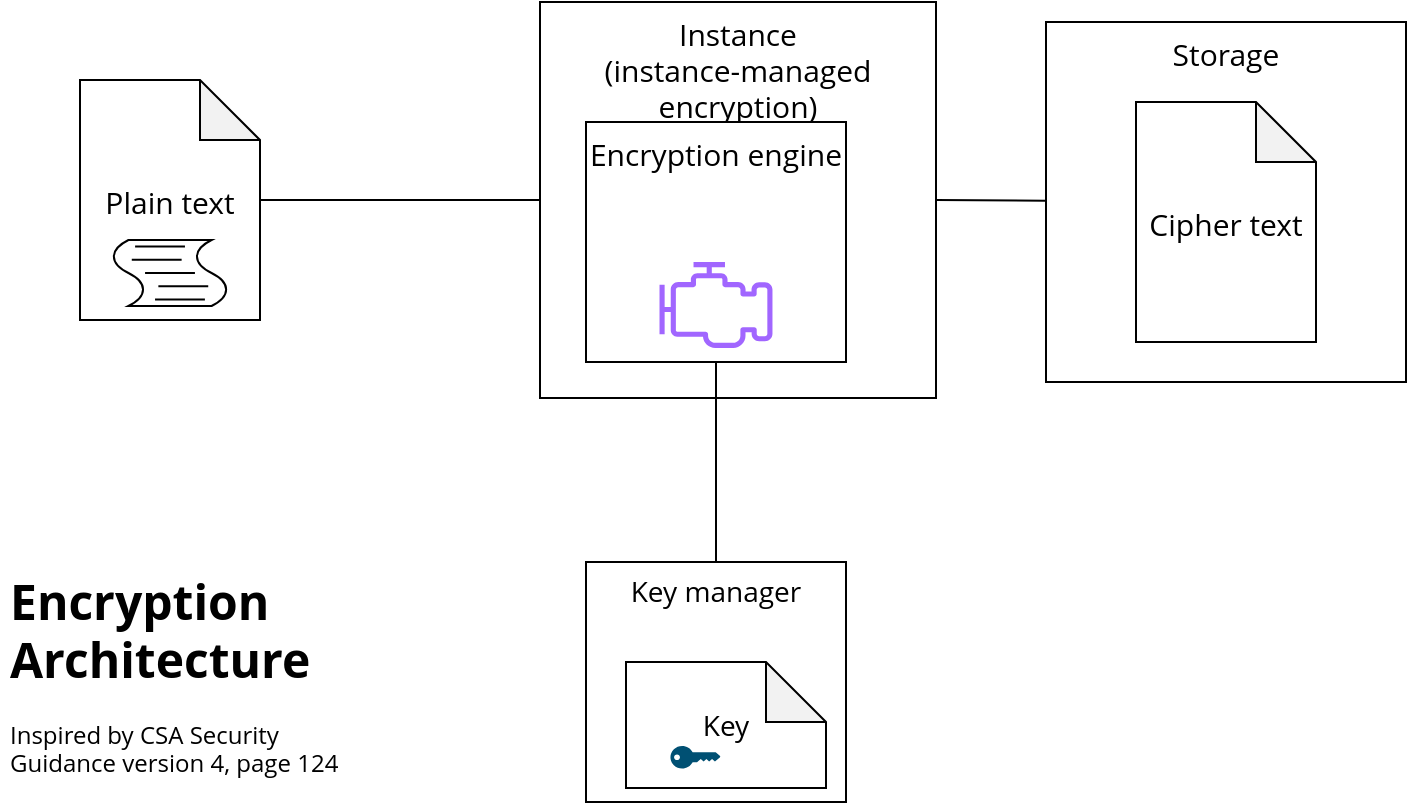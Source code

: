 <mxfile>
    <diagram id="ryEz-RieR4D8YPyF0-60" name="Page-1">
        <mxGraphModel dx="1720" dy="-342" grid="1" gridSize="10" guides="1" tooltips="1" connect="1" arrows="1" fold="1" page="1" pageScale="1" pageWidth="827" pageHeight="1169" math="0" shadow="0">
            <root>
                <mxCell id="0"/>
                <mxCell id="1" parent="0"/>
                <mxCell id="45" style="edgeStyle=none;html=1;exitX=1;exitY=0.5;exitDx=0;exitDy=0;endArrow=none;endFill=0;fontFamily=open sans;fontSource=https%3A%2F%2Ffonts.googleapis.com%2Fcss%3Ffamily%3Dopen%2Bsans;fontSize=15;fontStyle=0" parent="1" source="28" target="46" edge="1">
                    <mxGeometry relative="1" as="geometry">
                        <mxPoint x="538" y="1710" as="targetPoint"/>
                    </mxGeometry>
                </mxCell>
                <mxCell id="28" value="Instance&lt;br style=&quot;font-size: 15px;&quot;&gt;(instance-managed encryption)" style="whiteSpace=wrap;html=1;aspect=fixed;verticalAlign=top;fontFamily=open sans;fontSource=https%3A%2F%2Ffonts.googleapis.com%2Fcss%3Ffamily%3Dopen%2Bsans;fontSize=15;fontStyle=0" parent="1" vertex="1">
                    <mxGeometry x="290" y="1400" width="198" height="198" as="geometry"/>
                </mxCell>
                <mxCell id="25" value="" style="group;fontFamily=open sans;fontSource=https%3A%2F%2Ffonts.googleapis.com%2Fcss%3Ffamily%3Dopen%2Bsans;fontSize=15;fontStyle=0" parent="1" vertex="1" connectable="0">
                    <mxGeometry x="313" y="1460" width="130" height="120" as="geometry"/>
                </mxCell>
                <mxCell id="26" value="Encryption engine" style="shape=ext;double=0;rounded=0;whiteSpace=wrap;html=1;verticalAlign=top;fontFamily=open sans;fontSource=https%3A%2F%2Ffonts.googleapis.com%2Fcss%3Ffamily%3Dopen%2Bsans;fontSize=15;fontStyle=0" parent="25" vertex="1">
                    <mxGeometry width="130" height="120" as="geometry"/>
                </mxCell>
                <mxCell id="27" value="" style="outlineConnect=0;fontColor=#232F3E;gradientColor=none;fillColor=#A166FF;strokeColor=none;dashed=0;verticalLabelPosition=bottom;verticalAlign=top;align=center;html=1;fontSize=15;fontStyle=0;aspect=fixed;pointerEvents=1;shape=mxgraph.aws4.emr_engine;fontFamily=open sans;fontSource=https%3A%2F%2Ffonts.googleapis.com%2Fcss%3Ffamily%3Dopen%2Bsans;" parent="25" vertex="1">
                    <mxGeometry x="36.57" y="70" width="56.85" height="43" as="geometry"/>
                </mxCell>
                <mxCell id="31" value="" style="group;fontFamily=open sans;fontSource=https%3A%2F%2Ffonts.googleapis.com%2Fcss%3Ffamily%3Dopen%2Bsans;fontSize=14;" parent="1" vertex="1" connectable="0">
                    <mxGeometry x="313" y="1680" width="130" height="120" as="geometry"/>
                </mxCell>
                <mxCell id="32" value="Key manager" style="shape=ext;double=0;rounded=0;whiteSpace=wrap;html=1;verticalAlign=top;fontFamily=open sans;fontSource=https%3A%2F%2Ffonts.googleapis.com%2Fcss%3Ffamily%3Dopen%2Bsans;fontSize=14;" parent="31" vertex="1">
                    <mxGeometry width="130" height="120" as="geometry"/>
                </mxCell>
                <mxCell id="33" value="" style="group;fontFamily=open sans;fontSource=https%3A%2F%2Ffonts.googleapis.com%2Fcss%3Ffamily%3Dopen%2Bsans;fontSize=14;" parent="31" vertex="1" connectable="0">
                    <mxGeometry x="20" y="50" width="100" height="63" as="geometry"/>
                </mxCell>
                <mxCell id="34" value="Key" style="shape=note;whiteSpace=wrap;html=1;backgroundOutline=1;darkOpacity=0.05;fontSize=14;fontFamily=open sans;fontSource=https%3A%2F%2Ffonts.googleapis.com%2Fcss%3Ffamily%3Dopen%2Bsans;" parent="33" vertex="1">
                    <mxGeometry width="100" height="63" as="geometry"/>
                </mxCell>
                <mxCell id="35" value="" style="points=[[0,0.5,0],[0.24,0,0],[0.5,0.28,0],[0.995,0.475,0],[0.5,0.72,0],[0.24,1,0]];verticalLabelPosition=bottom;html=1;verticalAlign=top;aspect=fixed;align=center;pointerEvents=1;shape=mxgraph.cisco19.key;fillColor=#005073;strokeColor=none;fontFamily=open sans;fontSource=https%3A%2F%2Ffonts.googleapis.com%2Fcss%3Ffamily%3Dopen%2Bsans;fontSize=14;" parent="33" vertex="1">
                    <mxGeometry x="22.222" y="42" width="25.0" height="11.25" as="geometry"/>
                </mxCell>
                <mxCell id="38" value="" style="group;fontFamily=open sans;fontSource=https%3A%2F%2Ffonts.googleapis.com%2Fcss%3Ffamily%3Dopen%2Bsans;fontSize=15;fontStyle=0" parent="1" vertex="1" connectable="0">
                    <mxGeometry x="60" y="1439" width="90" height="120" as="geometry"/>
                </mxCell>
                <mxCell id="39" value="Plain text" style="shape=note;whiteSpace=wrap;html=1;backgroundOutline=1;darkOpacity=0.05;fontSize=15;fontFamily=open sans;fontSource=https%3A%2F%2Ffonts.googleapis.com%2Fcss%3Ffamily%3Dopen%2Bsans;fontStyle=0" parent="38" vertex="1">
                    <mxGeometry width="90" height="120" as="geometry"/>
                </mxCell>
                <mxCell id="40" value="" style="shape=mxgraph.bpmn.script_task;html=1;outlineConnect=0;fontSize=15;align=left;fontFamily=open sans;fontSource=https%3A%2F%2Ffonts.googleapis.com%2Fcss%3Ffamily%3Dopen%2Bsans;fontStyle=0" parent="38" vertex="1">
                    <mxGeometry x="14.5" y="80" width="61" height="33" as="geometry"/>
                </mxCell>
                <mxCell id="41" value="" style="endArrow=none;html=1;exitX=0.5;exitY=0;exitDx=0;exitDy=0;entryX=0.5;entryY=1;entryDx=0;entryDy=0;fontFamily=open sans;fontSource=https%3A%2F%2Ffonts.googleapis.com%2Fcss%3Ffamily%3Dopen%2Bsans;fontSize=15;fontStyle=0" parent="1" source="32" target="26" edge="1">
                    <mxGeometry width="50" height="50" relative="1" as="geometry">
                        <mxPoint x="318" y="1650" as="sourcePoint"/>
                        <mxPoint x="368" y="1600" as="targetPoint"/>
                    </mxGeometry>
                </mxCell>
                <mxCell id="42" style="edgeStyle=none;html=1;endArrow=none;endFill=0;fontFamily=open sans;fontSource=https%3A%2F%2Ffonts.googleapis.com%2Fcss%3Ffamily%3Dopen%2Bsans;fontSize=15;fontStyle=0" parent="1" source="39" target="28" edge="1">
                    <mxGeometry relative="1" as="geometry"/>
                </mxCell>
                <mxCell id="46" value="Storage" style="whiteSpace=wrap;html=1;aspect=fixed;verticalAlign=top;fontFamily=open sans;fontSource=https%3A%2F%2Ffonts.googleapis.com%2Fcss%3Ffamily%3Dopen%2Bsans;fontSize=15;fontStyle=0" parent="1" vertex="1">
                    <mxGeometry x="543" y="1410" width="180" height="180" as="geometry"/>
                </mxCell>
                <mxCell id="43" value="Cipher text" style="shape=note;whiteSpace=wrap;html=1;backgroundOutline=1;darkOpacity=0.05;fontSize=15;fontFamily=open sans;fontSource=https%3A%2F%2Ffonts.googleapis.com%2Fcss%3Ffamily%3Dopen%2Bsans;fontStyle=0" parent="1" vertex="1">
                    <mxGeometry x="588" y="1450" width="90" height="120" as="geometry"/>
                </mxCell>
                <mxCell id="51" value="&lt;h1&gt;Encryption Architecture&lt;/h1&gt;&lt;p&gt;Inspired by CSA Security Guidance version 4, page 124&lt;/p&gt;" style="text;html=1;strokeColor=none;fillColor=none;spacing=5;spacingTop=-20;whiteSpace=wrap;overflow=hidden;rounded=0;verticalAlign=top;fontFamily=open sans;fontSource=https%3A%2F%2Ffonts.googleapis.com%2Fcss%3Ffamily%3Dopen%2Bsans;" parent="1" vertex="1">
                    <mxGeometry x="20" y="1680" width="190" height="120" as="geometry"/>
                </mxCell>
            </root>
        </mxGraphModel>
    </diagram>
</mxfile>